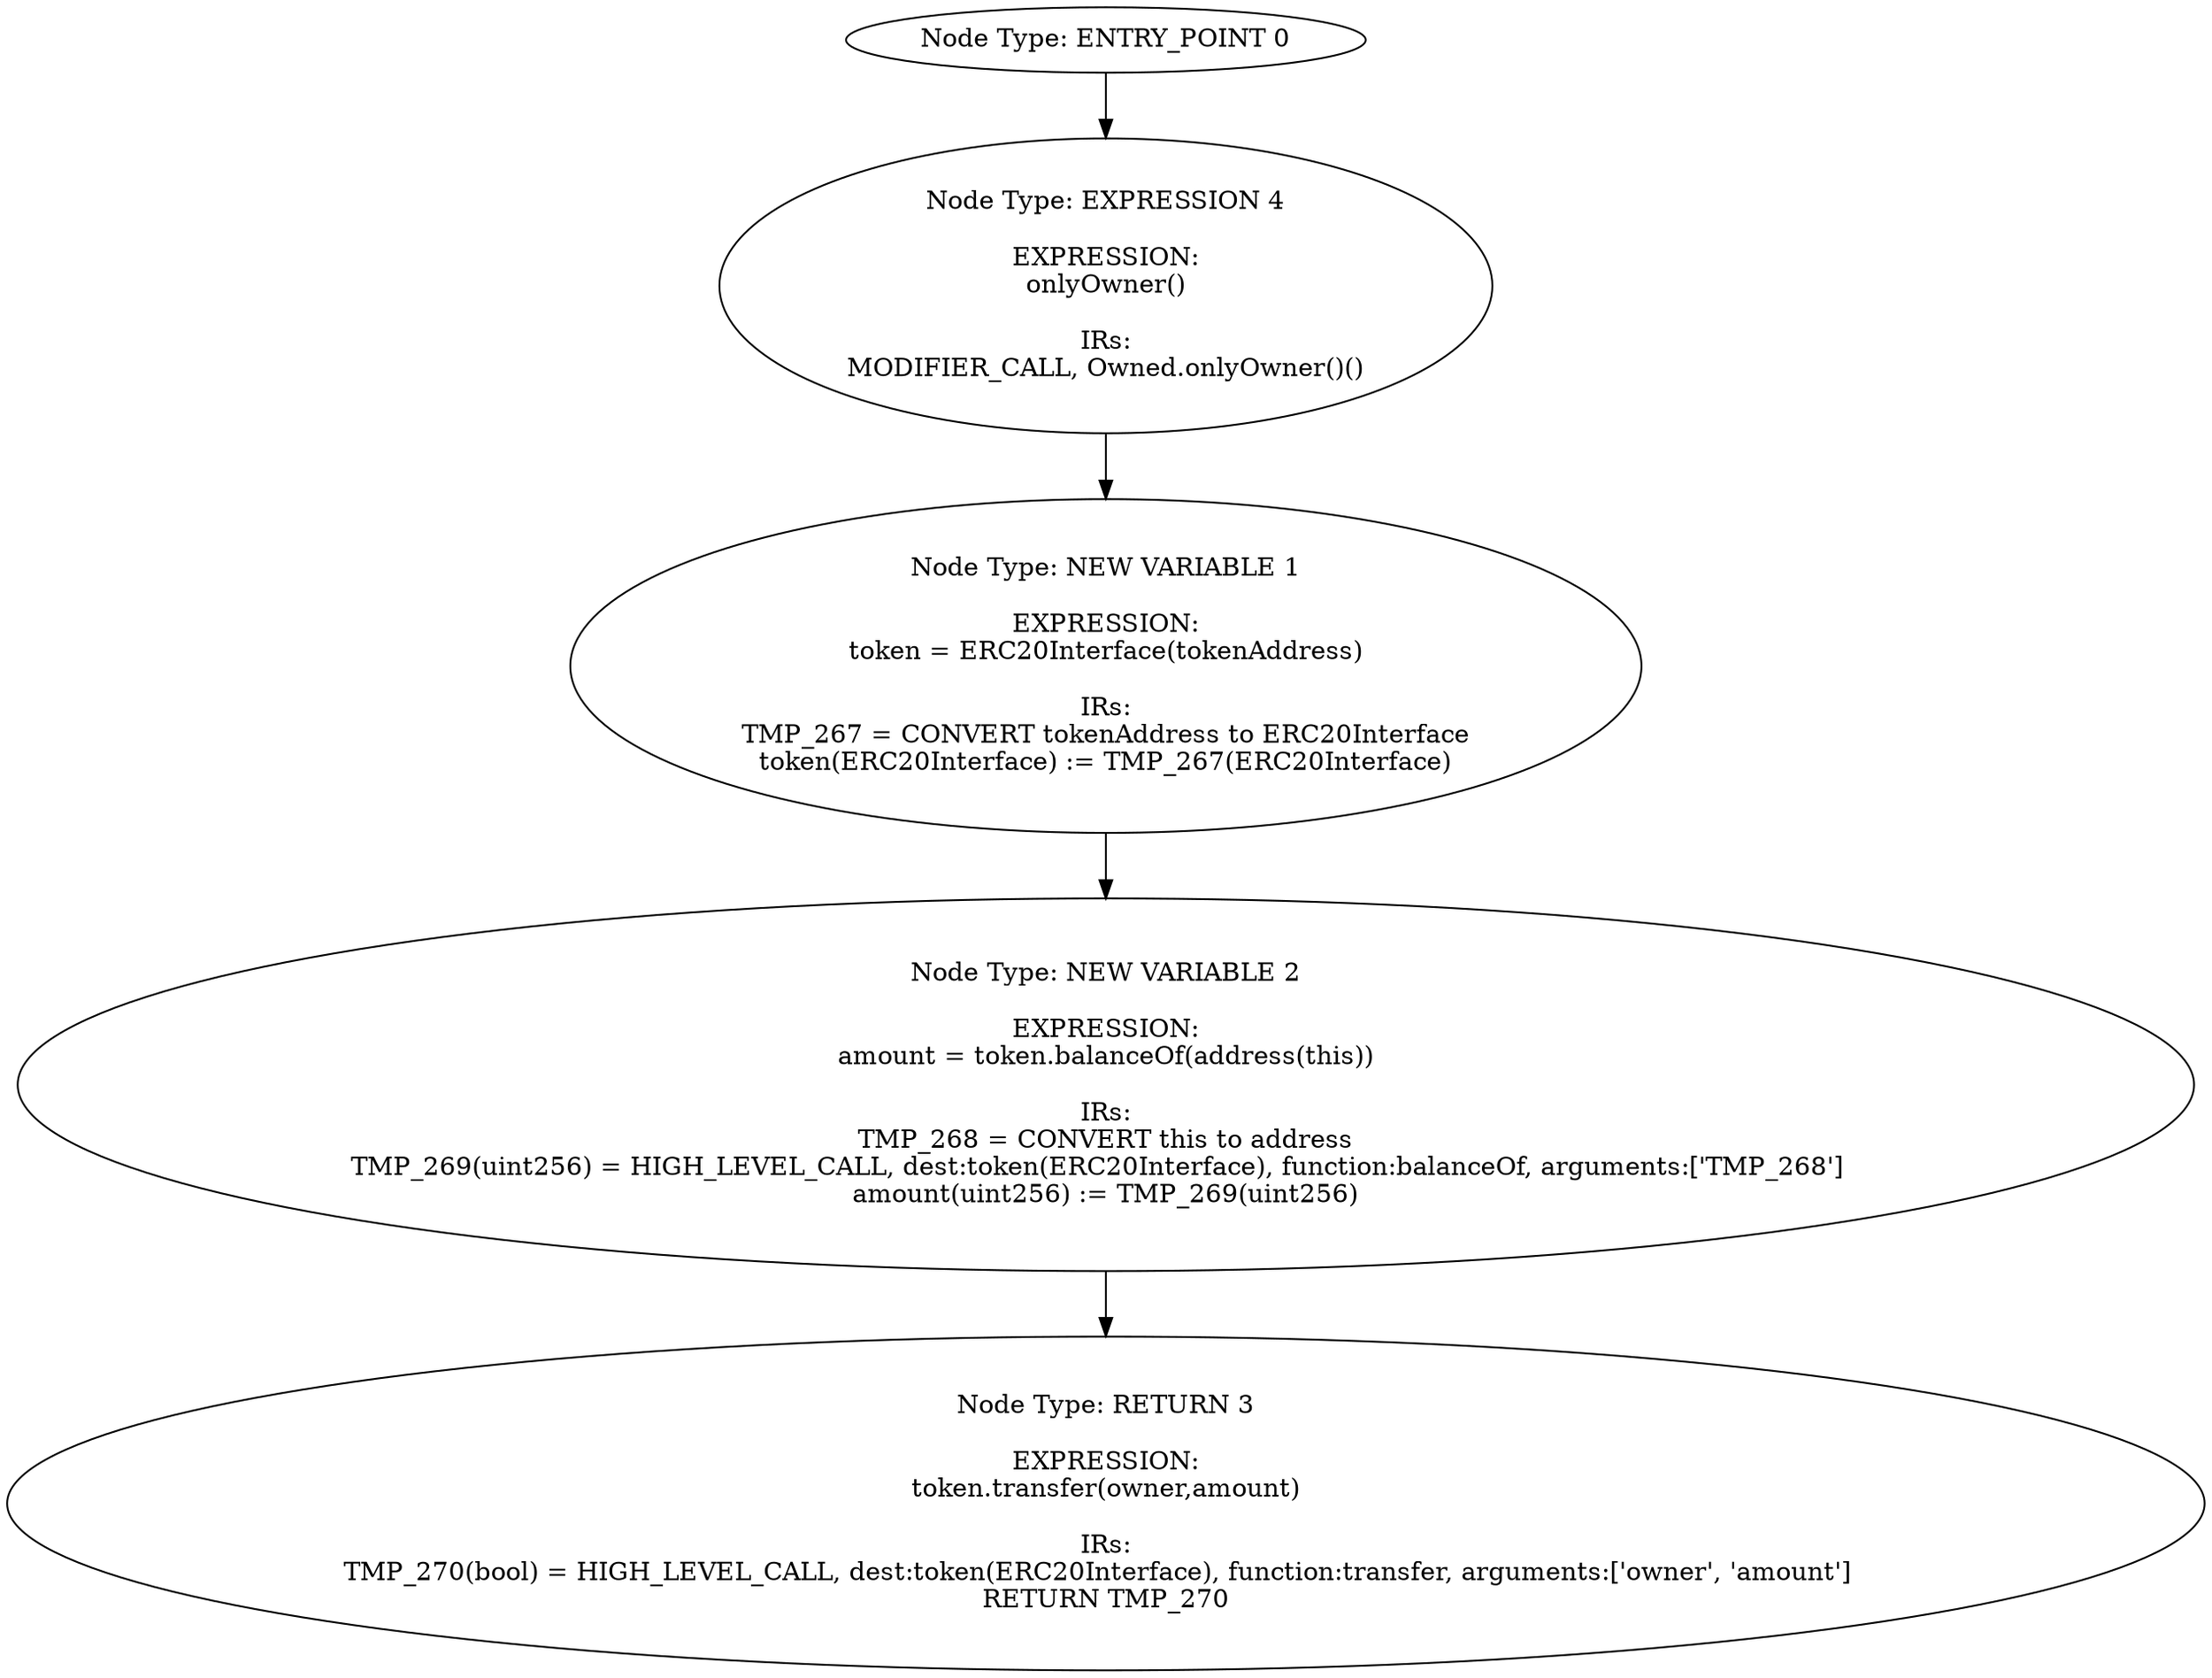 digraph{
0[label="Node Type: ENTRY_POINT 0
"];
0->4;
1[label="Node Type: NEW VARIABLE 1

EXPRESSION:
token = ERC20Interface(tokenAddress)

IRs:
TMP_267 = CONVERT tokenAddress to ERC20Interface
token(ERC20Interface) := TMP_267(ERC20Interface)"];
1->2;
2[label="Node Type: NEW VARIABLE 2

EXPRESSION:
amount = token.balanceOf(address(this))

IRs:
TMP_268 = CONVERT this to address
TMP_269(uint256) = HIGH_LEVEL_CALL, dest:token(ERC20Interface), function:balanceOf, arguments:['TMP_268']  
amount(uint256) := TMP_269(uint256)"];
2->3;
3[label="Node Type: RETURN 3

EXPRESSION:
token.transfer(owner,amount)

IRs:
TMP_270(bool) = HIGH_LEVEL_CALL, dest:token(ERC20Interface), function:transfer, arguments:['owner', 'amount']  
RETURN TMP_270"];
4[label="Node Type: EXPRESSION 4

EXPRESSION:
onlyOwner()

IRs:
MODIFIER_CALL, Owned.onlyOwner()()"];
4->1;
}
